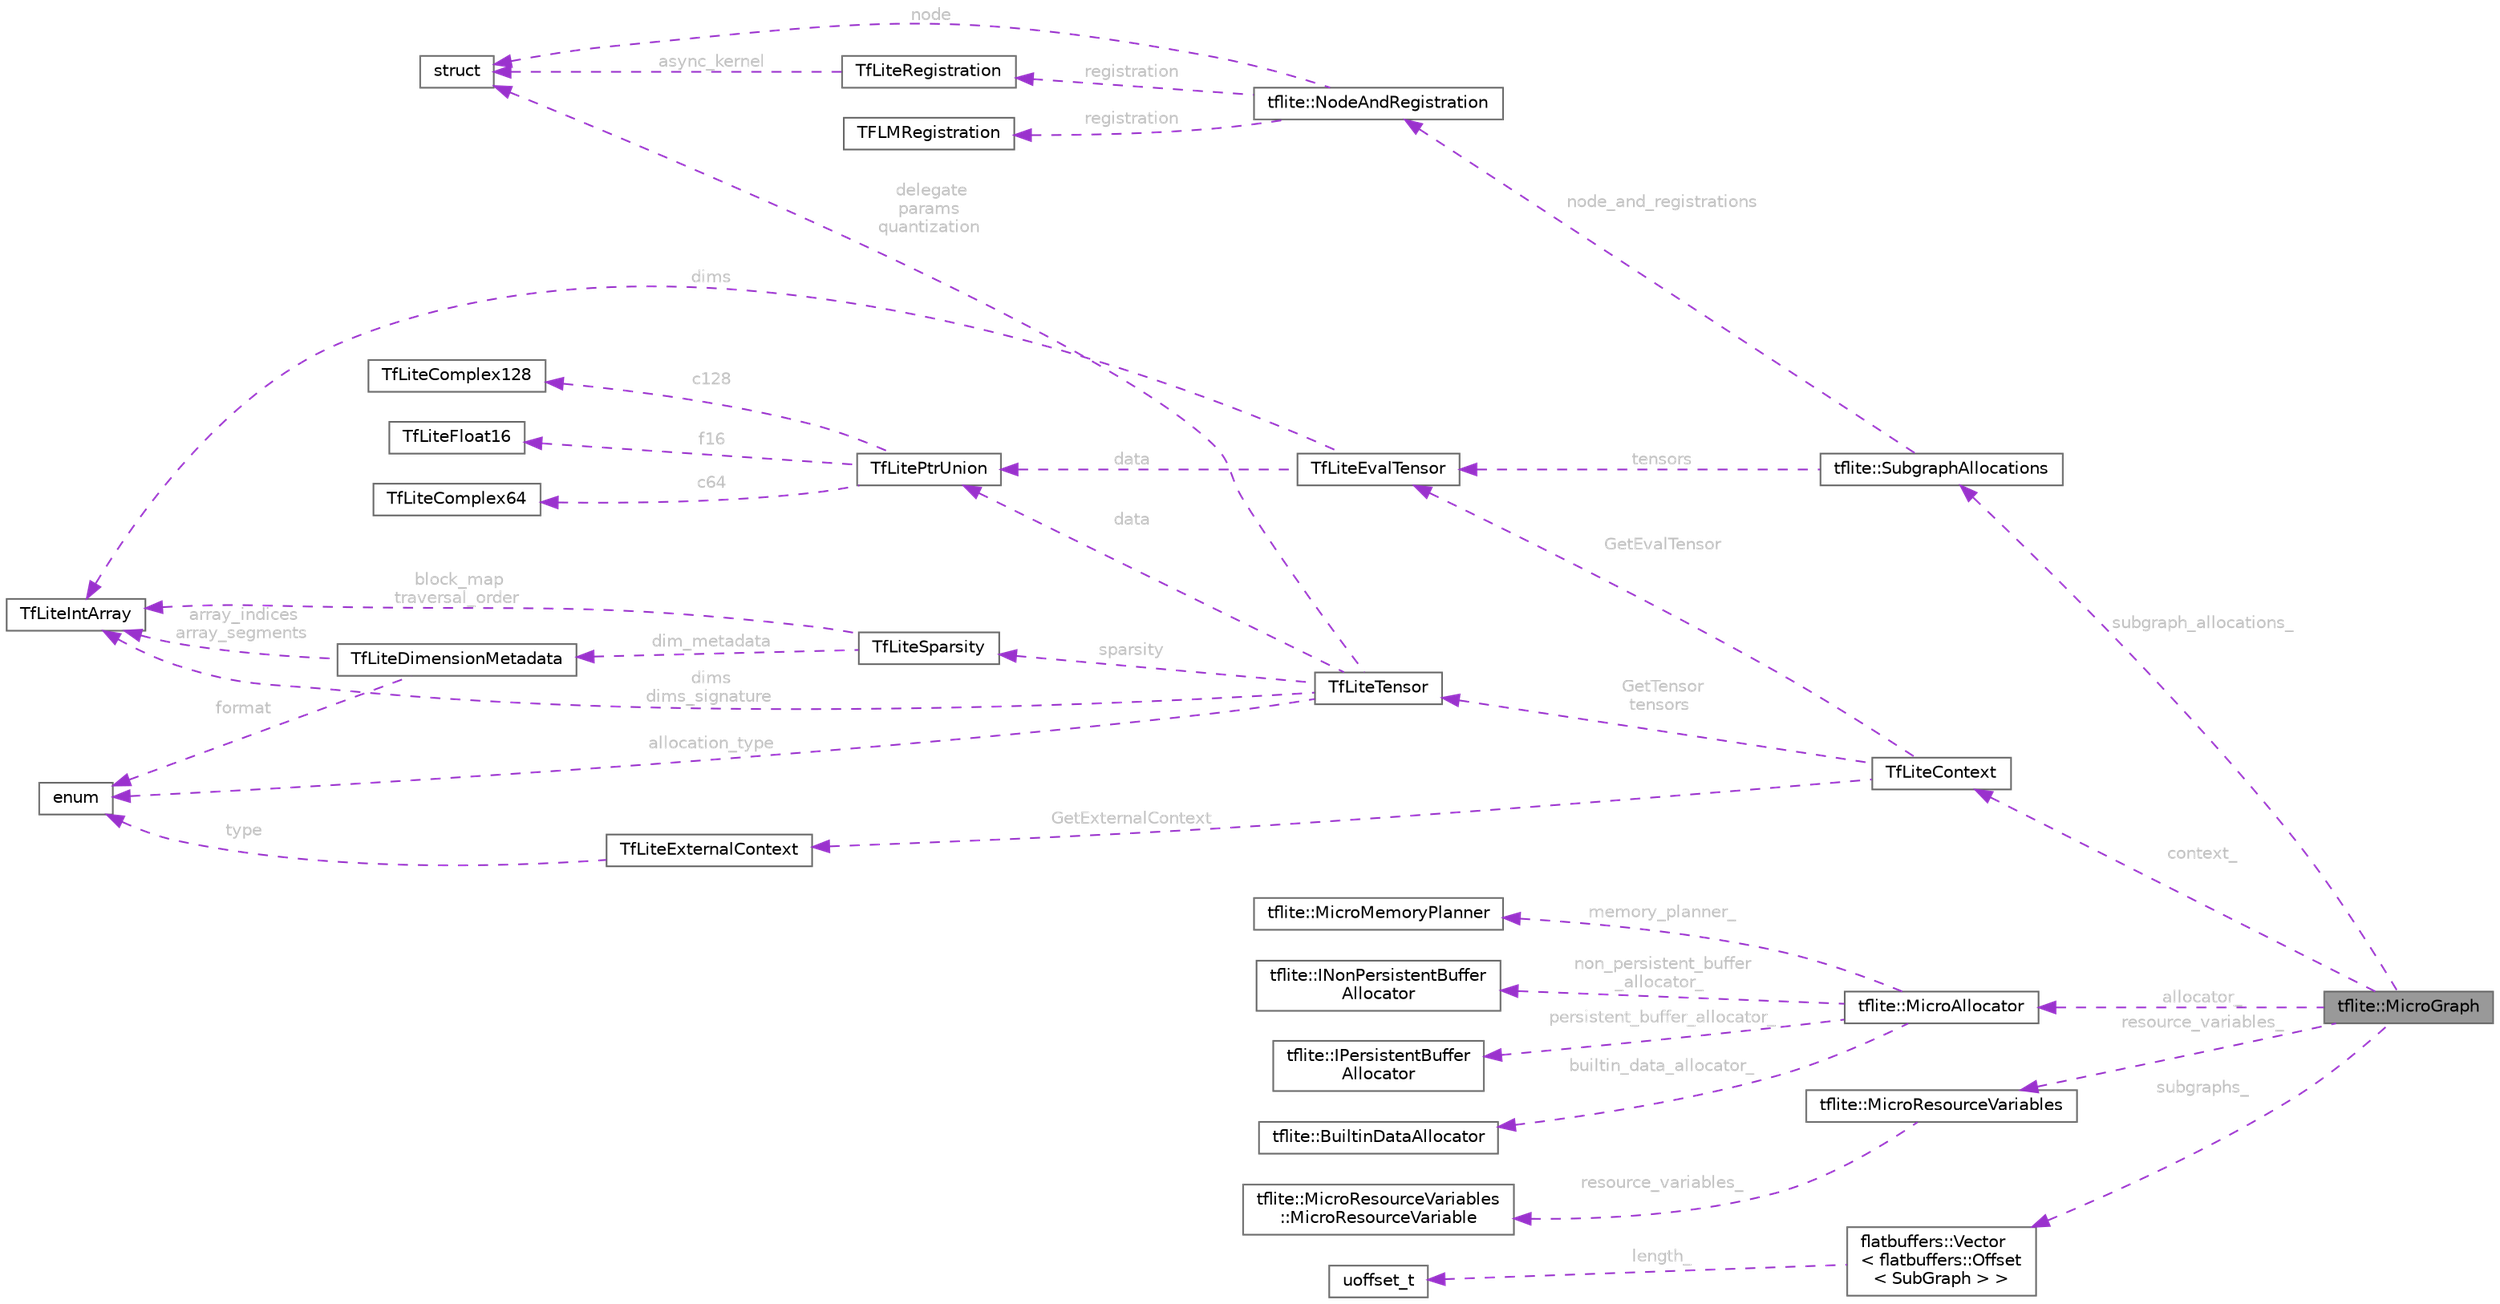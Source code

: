 digraph "tflite::MicroGraph"
{
 // LATEX_PDF_SIZE
  bgcolor="transparent";
  edge [fontname=Helvetica,fontsize=10,labelfontname=Helvetica,labelfontsize=10];
  node [fontname=Helvetica,fontsize=10,shape=box,height=0.2,width=0.4];
  rankdir="LR";
  Node1 [id="Node000001",label="tflite::MicroGraph",height=0.2,width=0.4,color="gray40", fillcolor="grey60", style="filled", fontcolor="black",tooltip=" "];
  Node2 -> Node1 [id="edge36_Node000001_Node000002",dir="back",color="darkorchid3",style="dashed",tooltip=" ",label=" context_",fontcolor="grey" ];
  Node2 [id="Node000002",label="TfLiteContext",height=0.2,width=0.4,color="gray40", fillcolor="white", style="filled",URL="$struct_tf_lite_context.html",tooltip=" "];
  Node3 -> Node2 [id="edge37_Node000002_Node000003",dir="back",color="darkorchid3",style="dashed",tooltip=" ",label=" GetTensor\ntensors",fontcolor="grey" ];
  Node3 [id="Node000003",label="TfLiteTensor",height=0.2,width=0.4,color="gray40", fillcolor="white", style="filled",URL="$struct_tf_lite_tensor.html",tooltip=" "];
  Node4 -> Node3 [id="edge38_Node000003_Node000004",dir="back",color="darkorchid3",style="dashed",tooltip=" ",label=" data",fontcolor="grey" ];
  Node4 [id="Node000004",label="TfLitePtrUnion",height=0.2,width=0.4,color="gray40", fillcolor="white", style="filled",URL="$union_tf_lite_ptr_union.html",tooltip=" "];
  Node5 -> Node4 [id="edge39_Node000004_Node000005",dir="back",color="darkorchid3",style="dashed",tooltip=" ",label=" f16",fontcolor="grey" ];
  Node5 [id="Node000005",label="TfLiteFloat16",height=0.2,width=0.4,color="gray40", fillcolor="white", style="filled",URL="$struct_tf_lite_float16.html",tooltip="Half precision data type compatible with the C99 definition."];
  Node6 -> Node4 [id="edge40_Node000004_Node000006",dir="back",color="darkorchid3",style="dashed",tooltip=" ",label=" c64",fontcolor="grey" ];
  Node6 [id="Node000006",label="TfLiteComplex64",height=0.2,width=0.4,color="gray40", fillcolor="white", style="filled",URL="$struct_tf_lite_complex64.html",tooltip="Single-precision complex data type compatible with the C99 definition."];
  Node7 -> Node4 [id="edge41_Node000004_Node000007",dir="back",color="darkorchid3",style="dashed",tooltip=" ",label=" c128",fontcolor="grey" ];
  Node7 [id="Node000007",label="TfLiteComplex128",height=0.2,width=0.4,color="gray40", fillcolor="white", style="filled",URL="$struct_tf_lite_complex128.html",tooltip="Double-precision complex data type compatible with the C99 definition."];
  Node8 -> Node3 [id="edge42_Node000003_Node000008",dir="back",color="darkorchid3",style="dashed",tooltip=" ",label=" dims\ndims_signature",fontcolor="grey" ];
  Node8 [id="Node000008",label="TfLiteIntArray",height=0.2,width=0.4,color="gray40", fillcolor="white", style="filled",URL="$struct_tf_lite_int_array.html",tooltip=" "];
  Node9 -> Node3 [id="edge43_Node000003_Node000009",dir="back",color="darkorchid3",style="dashed",tooltip=" ",label=" delegate\nparams\nquantization",fontcolor="grey" ];
  Node9 [id="Node000009",label="struct",height=0.2,width=0.4,color="gray40", fillcolor="white", style="filled",tooltip=" "];
  Node10 -> Node3 [id="edge44_Node000003_Node000010",dir="back",color="darkorchid3",style="dashed",tooltip=" ",label=" allocation_type",fontcolor="grey" ];
  Node10 [id="Node000010",label="enum",height=0.2,width=0.4,color="gray40", fillcolor="white", style="filled",tooltip=" "];
  Node11 -> Node3 [id="edge45_Node000003_Node000011",dir="back",color="darkorchid3",style="dashed",tooltip=" ",label=" sparsity",fontcolor="grey" ];
  Node11 [id="Node000011",label="TfLiteSparsity",height=0.2,width=0.4,color="gray40", fillcolor="white", style="filled",URL="$struct_tf_lite_sparsity.html",tooltip=" "];
  Node8 -> Node11 [id="edge46_Node000011_Node000008",dir="back",color="darkorchid3",style="dashed",tooltip=" ",label=" block_map\ntraversal_order",fontcolor="grey" ];
  Node12 -> Node11 [id="edge47_Node000011_Node000012",dir="back",color="darkorchid3",style="dashed",tooltip=" ",label=" dim_metadata",fontcolor="grey" ];
  Node12 [id="Node000012",label="TfLiteDimensionMetadata",height=0.2,width=0.4,color="gray40", fillcolor="white", style="filled",URL="$struct_tf_lite_dimension_metadata.html",tooltip="Metadata to encode each dimension in a sparse tensor."];
  Node10 -> Node12 [id="edge48_Node000012_Node000010",dir="back",color="darkorchid3",style="dashed",tooltip=" ",label=" format",fontcolor="grey" ];
  Node8 -> Node12 [id="edge49_Node000012_Node000008",dir="back",color="darkorchid3",style="dashed",tooltip=" ",label=" array_indices\narray_segments",fontcolor="grey" ];
  Node13 -> Node2 [id="edge50_Node000002_Node000013",dir="back",color="darkorchid3",style="dashed",tooltip=" ",label=" GetExternalContext",fontcolor="grey" ];
  Node13 [id="Node000013",label="TfLiteExternalContext",height=0.2,width=0.4,color="gray40", fillcolor="white", style="filled",URL="$struct_tf_lite_external_context.html",tooltip=" "];
  Node10 -> Node13 [id="edge51_Node000013_Node000010",dir="back",color="darkorchid3",style="dashed",tooltip=" ",label=" type",fontcolor="grey" ];
  Node14 -> Node2 [id="edge52_Node000002_Node000014",dir="back",color="darkorchid3",style="dashed",tooltip=" ",label=" GetEvalTensor",fontcolor="grey" ];
  Node14 [id="Node000014",label="TfLiteEvalTensor",height=0.2,width=0.4,color="gray40", fillcolor="white", style="filled",URL="$struct_tf_lite_eval_tensor.html",tooltip=" "];
  Node4 -> Node14 [id="edge53_Node000014_Node000004",dir="back",color="darkorchid3",style="dashed",tooltip=" ",label=" data",fontcolor="grey" ];
  Node8 -> Node14 [id="edge54_Node000014_Node000008",dir="back",color="darkorchid3",style="dashed",tooltip=" ",label=" dims",fontcolor="grey" ];
  Node15 -> Node1 [id="edge55_Node000001_Node000015",dir="back",color="darkorchid3",style="dashed",tooltip=" ",label=" allocator_",fontcolor="grey" ];
  Node15 [id="Node000015",label="tflite::MicroAllocator",height=0.2,width=0.4,color="gray40", fillcolor="white", style="filled",URL="$classtflite_1_1_micro_allocator.html",tooltip=" "];
  Node16 -> Node15 [id="edge56_Node000015_Node000016",dir="back",color="darkorchid3",style="dashed",tooltip=" ",label=" non_persistent_buffer\l_allocator_",fontcolor="grey" ];
  Node16 [id="Node000016",label="tflite::INonPersistentBuffer\lAllocator",height=0.2,width=0.4,color="gray40", fillcolor="white", style="filled",URL="$classtflite_1_1_i_non_persistent_buffer_allocator.html",tooltip=" "];
  Node17 -> Node15 [id="edge57_Node000015_Node000017",dir="back",color="darkorchid3",style="dashed",tooltip=" ",label=" persistent_buffer_allocator_",fontcolor="grey" ];
  Node17 [id="Node000017",label="tflite::IPersistentBuffer\lAllocator",height=0.2,width=0.4,color="gray40", fillcolor="white", style="filled",URL="$classtflite_1_1_i_persistent_buffer_allocator.html",tooltip=" "];
  Node18 -> Node15 [id="edge58_Node000015_Node000018",dir="back",color="darkorchid3",style="dashed",tooltip=" ",label=" builtin_data_allocator_",fontcolor="grey" ];
  Node18 [id="Node000018",label="tflite::BuiltinDataAllocator",height=0.2,width=0.4,color="gray40", fillcolor="white", style="filled",URL="$classtflite_1_1_builtin_data_allocator.html",tooltip=" "];
  Node19 -> Node15 [id="edge59_Node000015_Node000019",dir="back",color="darkorchid3",style="dashed",tooltip=" ",label=" memory_planner_",fontcolor="grey" ];
  Node19 [id="Node000019",label="tflite::MicroMemoryPlanner",height=0.2,width=0.4,color="gray40", fillcolor="white", style="filled",URL="$classtflite_1_1_micro_memory_planner.html",tooltip=" "];
  Node20 -> Node1 [id="edge60_Node000001_Node000020",dir="back",color="darkorchid3",style="dashed",tooltip=" ",label=" subgraph_allocations_",fontcolor="grey" ];
  Node20 [id="Node000020",label="tflite::SubgraphAllocations",height=0.2,width=0.4,color="gray40", fillcolor="white", style="filled",URL="$structtflite_1_1_subgraph_allocations.html",tooltip=" "];
  Node21 -> Node20 [id="edge61_Node000020_Node000021",dir="back",color="darkorchid3",style="dashed",tooltip=" ",label=" node_and_registrations",fontcolor="grey" ];
  Node21 [id="Node000021",label="tflite::NodeAndRegistration",height=0.2,width=0.4,color="gray40", fillcolor="white", style="filled",URL="$structtflite_1_1_node_and_registration.html",tooltip=" "];
  Node9 -> Node21 [id="edge62_Node000021_Node000009",dir="back",color="darkorchid3",style="dashed",tooltip=" ",label=" node",fontcolor="grey" ];
  Node22 -> Node21 [id="edge63_Node000021_Node000022",dir="back",color="darkorchid3",style="dashed",tooltip=" ",label=" registration",fontcolor="grey" ];
  Node22 [id="Node000022",label="TfLiteRegistration",height=0.2,width=0.4,color="gray40", fillcolor="white", style="filled",URL="$struct_tf_lite_registration.html",tooltip=" "];
  Node9 -> Node22 [id="edge64_Node000022_Node000009",dir="back",color="darkorchid3",style="dashed",tooltip=" ",label=" async_kernel",fontcolor="grey" ];
  Node23 -> Node21 [id="edge65_Node000021_Node000023",dir="back",color="darkorchid3",style="dashed",tooltip=" ",label=" registration",fontcolor="grey" ];
  Node23 [id="Node000023",label="TFLMRegistration",height=0.2,width=0.4,color="gray40", fillcolor="white", style="filled",URL="$struct_t_f_l_m_registration.html",tooltip=" "];
  Node14 -> Node20 [id="edge66_Node000020_Node000014",dir="back",color="darkorchid3",style="dashed",tooltip=" ",label=" tensors",fontcolor="grey" ];
  Node24 -> Node1 [id="edge67_Node000001_Node000024",dir="back",color="darkorchid3",style="dashed",tooltip=" ",label=" resource_variables_",fontcolor="grey" ];
  Node24 [id="Node000024",label="tflite::MicroResourceVariables",height=0.2,width=0.4,color="gray40", fillcolor="white", style="filled",URL="$classtflite_1_1_micro_resource_variables.html",tooltip=" "];
  Node25 -> Node24 [id="edge68_Node000024_Node000025",dir="back",color="darkorchid3",style="dashed",tooltip=" ",label=" resource_variables_",fontcolor="grey" ];
  Node25 [id="Node000025",label="tflite::MicroResourceVariables\l::MicroResourceVariable",height=0.2,width=0.4,color="gray40", fillcolor="white", style="filled",URL="$structtflite_1_1_micro_resource_variables_1_1_micro_resource_variable.html",tooltip=" "];
  Node26 -> Node1 [id="edge69_Node000001_Node000026",dir="back",color="darkorchid3",style="dashed",tooltip=" ",label=" subgraphs_",fontcolor="grey" ];
  Node26 [id="Node000026",label="flatbuffers::Vector\l\< flatbuffers::Offset\l\< SubGraph \> \>",height=0.2,width=0.4,color="gray40", fillcolor="white", style="filled",URL="$classflatbuffers_1_1_vector.html",tooltip=" "];
  Node27 -> Node26 [id="edge70_Node000026_Node000027",dir="back",color="darkorchid3",style="dashed",tooltip=" ",label=" length_",fontcolor="grey" ];
  Node27 [id="Node000027",label="uoffset_t",height=0.2,width=0.4,color="gray40", fillcolor="white", style="filled",tooltip=" "];
}
